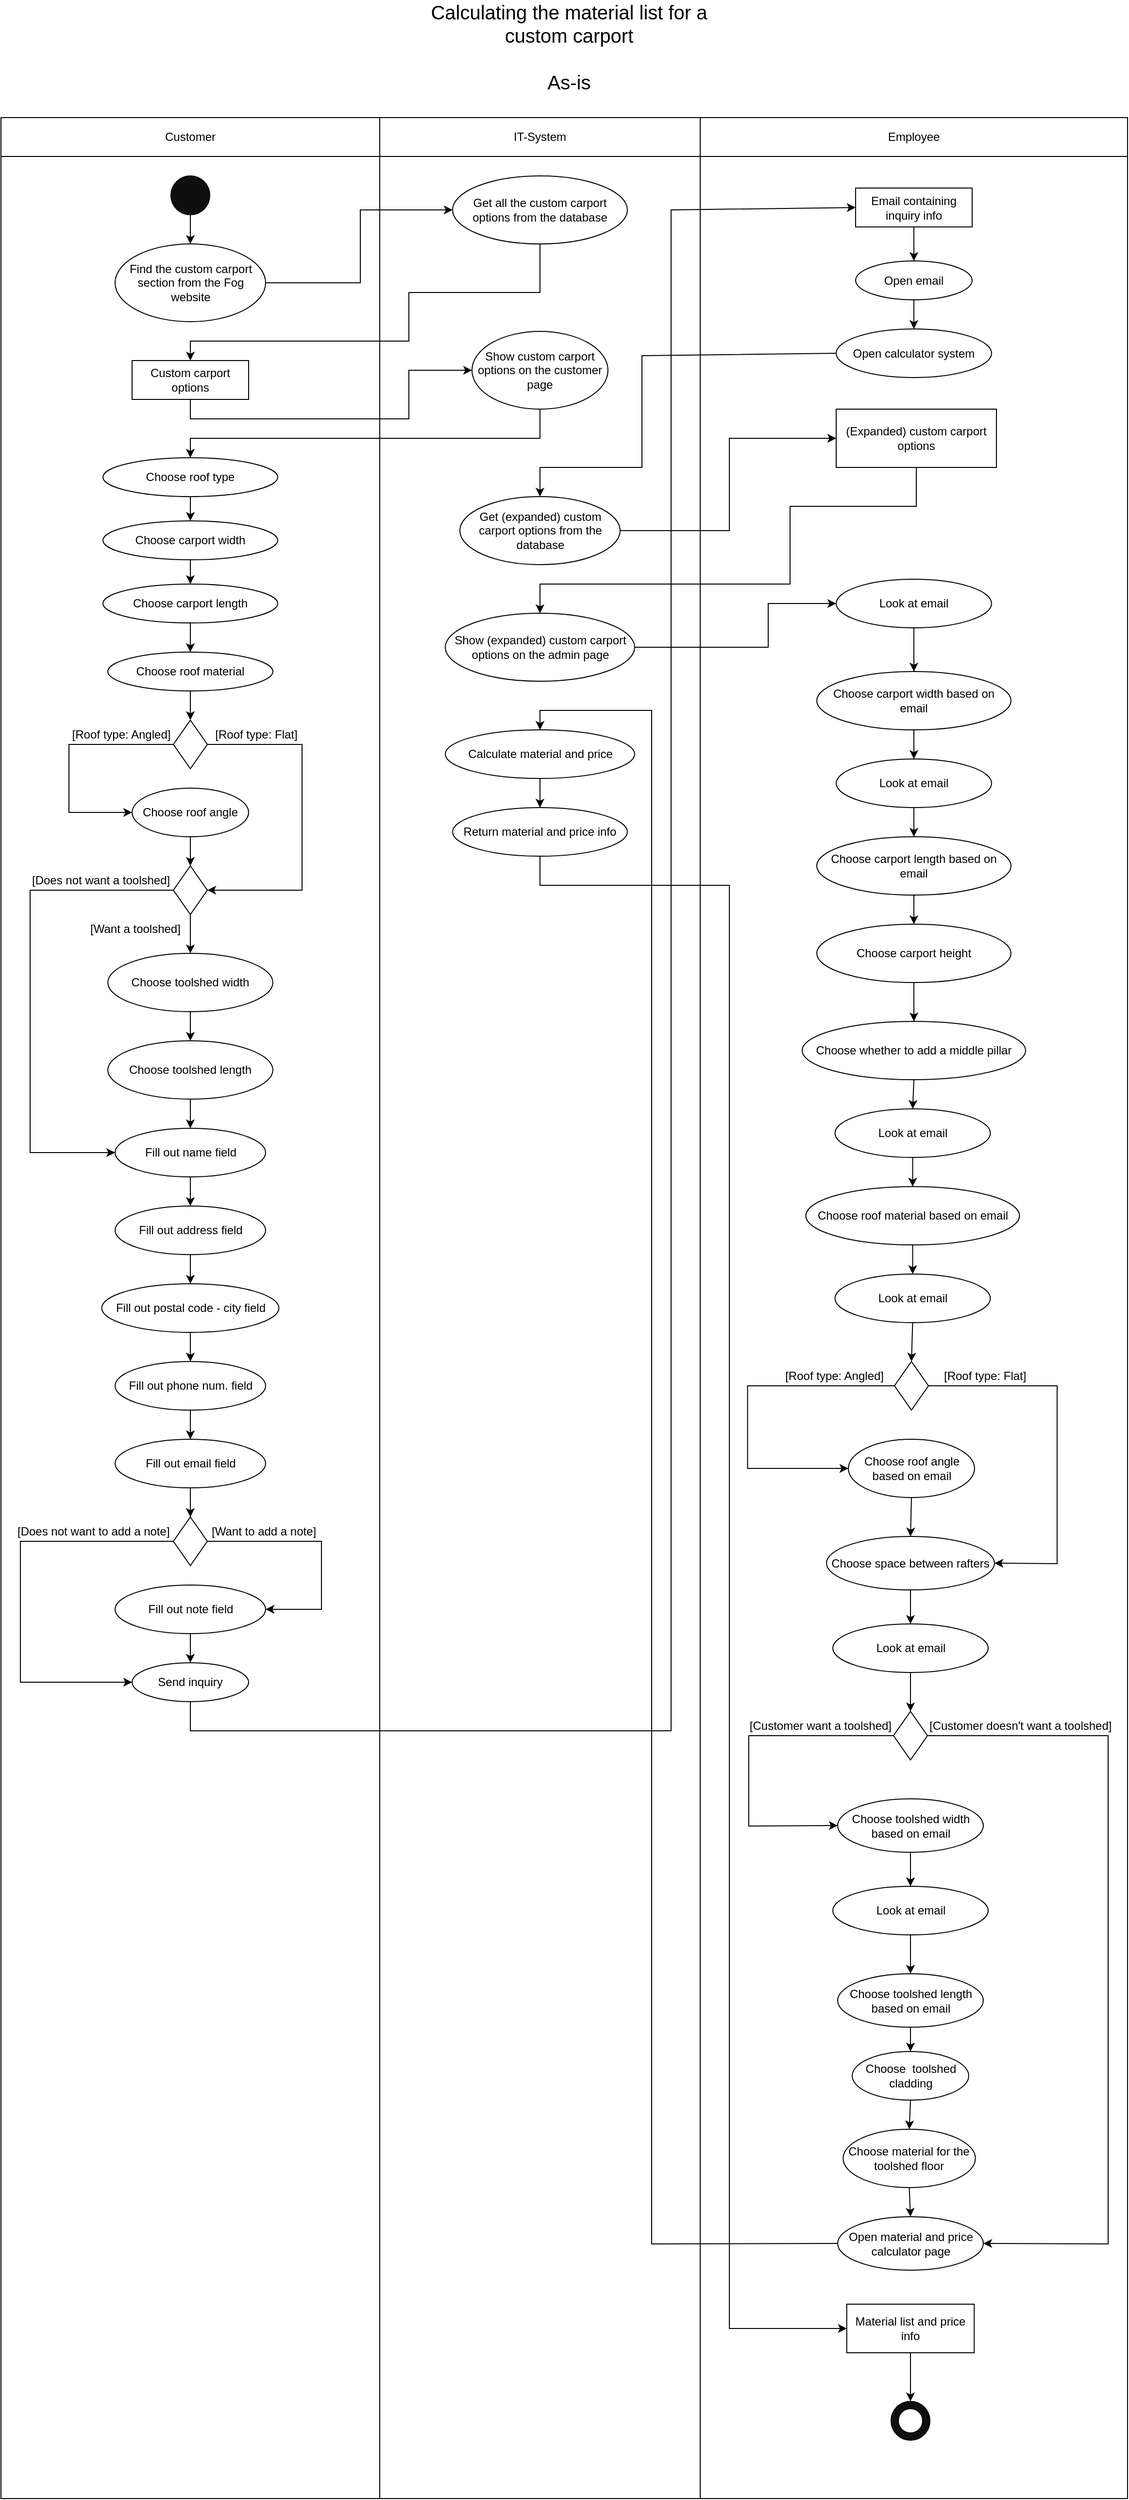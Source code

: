 <mxfile version="16.0.3" type="device"><diagram id="prtHgNgQTEPvFCAcTncT" name="Page-1"><mxGraphModel dx="2211" dy="1888" grid="1" gridSize="10" guides="1" tooltips="1" connect="1" arrows="1" fold="1" page="1" pageScale="1" pageWidth="827" pageHeight="1169" math="0" shadow="0"><root><mxCell id="0"/><mxCell id="1" parent="0"/><mxCell id="VwiyK5n4nv8bdjlZxb5a-5" value="" style="rounded=0;whiteSpace=wrap;html=1;fillColor=none;movable=0;resizable=0;rotatable=0;deletable=0;editable=0;connectable=0;" vertex="1" parent="1"><mxGeometry x="-130" y="-440" width="390" height="2450" as="geometry"/></mxCell><mxCell id="VwiyK5n4nv8bdjlZxb5a-6" value="Customer" style="rounded=0;whiteSpace=wrap;html=1;fillColor=default;movable=0;resizable=0;rotatable=0;deletable=0;editable=0;connectable=0;" vertex="1" parent="1"><mxGeometry x="-130" y="-440" width="390" height="40" as="geometry"/></mxCell><mxCell id="VwiyK5n4nv8bdjlZxb5a-7" value="" style="rounded=0;whiteSpace=wrap;html=1;fillColor=none;movable=0;resizable=0;rotatable=0;deletable=0;editable=0;connectable=0;" vertex="1" parent="1"><mxGeometry x="260" y="-440" width="330" height="2450" as="geometry"/></mxCell><mxCell id="VwiyK5n4nv8bdjlZxb5a-8" value="IT-System" style="rounded=0;whiteSpace=wrap;html=1;fillColor=default;movable=0;resizable=0;rotatable=0;deletable=0;editable=0;connectable=0;" vertex="1" parent="1"><mxGeometry x="260" y="-440" width="330" height="40" as="geometry"/></mxCell><mxCell id="VwiyK5n4nv8bdjlZxb5a-9" value="" style="rounded=0;whiteSpace=wrap;html=1;fillColor=none;movable=0;resizable=0;rotatable=0;deletable=0;editable=0;connectable=0;" vertex="1" parent="1"><mxGeometry x="590" y="-440" width="440" height="2450" as="geometry"/></mxCell><mxCell id="VwiyK5n4nv8bdjlZxb5a-10" value="Employee" style="rounded=0;whiteSpace=wrap;html=1;fillColor=default;movable=0;resizable=0;rotatable=0;deletable=0;editable=0;connectable=0;" vertex="1" parent="1"><mxGeometry x="590" y="-440" width="440" height="40" as="geometry"/></mxCell><mxCell id="VwiyK5n4nv8bdjlZxb5a-11" value="&lt;font style=&quot;font-size: 20px&quot;&gt;Calculating the material list for a custom carport&lt;br&gt;&lt;br&gt;As-is&lt;/font&gt;" style="text;html=1;strokeColor=none;fillColor=none;align=center;verticalAlign=middle;whiteSpace=wrap;rounded=0;movable=1;resizable=1;rotatable=1;deletable=1;editable=1;connectable=1;" vertex="1" parent="1"><mxGeometry x="290" y="-540" width="330" height="54" as="geometry"/></mxCell><mxCell id="VwiyK5n4nv8bdjlZxb5a-15" value="" style="ellipse;whiteSpace=wrap;html=1;aspect=fixed;fontSize=20;fillColor=#0F0F0F;" vertex="1" parent="1"><mxGeometry x="45" y="-380" width="40" height="40" as="geometry"/></mxCell><mxCell id="VwiyK5n4nv8bdjlZxb5a-16" value="" style="ellipse;whiteSpace=wrap;html=1;aspect=fixed;fontSize=20;fillColor=#0F0F0F;" vertex="1" parent="1"><mxGeometry x="786.5" y="1910" width="40" height="40" as="geometry"/></mxCell><mxCell id="VwiyK5n4nv8bdjlZxb5a-17" value="" style="ellipse;whiteSpace=wrap;html=1;aspect=fixed;fontSize=20;fillColor=#FFFFFF;" vertex="1" parent="1"><mxGeometry x="794" y="1917.5" width="25" height="25" as="geometry"/></mxCell><mxCell id="VwiyK5n4nv8bdjlZxb5a-18" value="" style="endArrow=classic;html=1;rounded=0;fontSize=20;exitX=0.5;exitY=1;exitDx=0;exitDy=0;entryX=0.5;entryY=0;entryDx=0;entryDy=0;" edge="1" parent="1" source="VwiyK5n4nv8bdjlZxb5a-15" target="VwiyK5n4nv8bdjlZxb5a-25"><mxGeometry width="50" height="50" relative="1" as="geometry"><mxPoint x="380" y="-350" as="sourcePoint"/><mxPoint x="135" y="-320" as="targetPoint"/></mxGeometry></mxCell><mxCell id="VwiyK5n4nv8bdjlZxb5a-22" value="Choose roof type" style="ellipse;whiteSpace=wrap;html=1;fontSize=12;fillColor=#FFFFFF;" vertex="1" parent="1"><mxGeometry x="-25" y="-90" width="180" height="40" as="geometry"/></mxCell><mxCell id="VwiyK5n4nv8bdjlZxb5a-26" value="" style="edgeStyle=orthogonalEdgeStyle;rounded=0;orthogonalLoop=1;jettySize=auto;html=1;fontSize=12;entryX=0;entryY=0.5;entryDx=0;entryDy=0;exitX=1;exitY=0.5;exitDx=0;exitDy=0;" edge="1" parent="1" source="VwiyK5n4nv8bdjlZxb5a-25" target="VwiyK5n4nv8bdjlZxb5a-29"><mxGeometry relative="1" as="geometry"><Array as="points"><mxPoint x="240" y="-270"/><mxPoint x="240" y="-345"/></Array></mxGeometry></mxCell><mxCell id="VwiyK5n4nv8bdjlZxb5a-25" value="Find the custom carport section from the Fog website" style="ellipse;whiteSpace=wrap;html=1;fontSize=12;fillColor=#FFFFFF;" vertex="1" parent="1"><mxGeometry x="-12.5" y="-310" width="155" height="80" as="geometry"/></mxCell><mxCell id="VwiyK5n4nv8bdjlZxb5a-27" value="Choose carport width" style="ellipse;whiteSpace=wrap;html=1;fontSize=12;fillColor=#FFFFFF;" vertex="1" parent="1"><mxGeometry x="-25" y="-25" width="180" height="40" as="geometry"/></mxCell><mxCell id="VwiyK5n4nv8bdjlZxb5a-28" value="Choose carport length" style="ellipse;whiteSpace=wrap;html=1;fontSize=12;fillColor=#FFFFFF;" vertex="1" parent="1"><mxGeometry x="-25" y="40" width="180" height="40" as="geometry"/></mxCell><mxCell id="VwiyK5n4nv8bdjlZxb5a-29" value="Get all the custom carport options from the database" style="ellipse;whiteSpace=wrap;html=1;fontSize=12;fillColor=#FFFFFF;" vertex="1" parent="1"><mxGeometry x="335" y="-380" width="180" height="70" as="geometry"/></mxCell><mxCell id="VwiyK5n4nv8bdjlZxb5a-31" value="Custom carport options" style="rounded=0;whiteSpace=wrap;html=1;fontSize=12;fillColor=#FFFFFF;" vertex="1" parent="1"><mxGeometry x="5" y="-190" width="120" height="40" as="geometry"/></mxCell><mxCell id="VwiyK5n4nv8bdjlZxb5a-32" value="" style="endArrow=classic;html=1;rounded=0;fontSize=12;exitX=0.5;exitY=1;exitDx=0;exitDy=0;entryX=0.5;entryY=0;entryDx=0;entryDy=0;" edge="1" parent="1" source="VwiyK5n4nv8bdjlZxb5a-29" target="VwiyK5n4nv8bdjlZxb5a-31"><mxGeometry width="50" height="50" relative="1" as="geometry"><mxPoint x="370" y="-260" as="sourcePoint"/><mxPoint x="420" y="-310" as="targetPoint"/><Array as="points"><mxPoint x="425" y="-260"/><mxPoint x="290" y="-260"/><mxPoint x="290" y="-210"/><mxPoint x="65" y="-210"/></Array></mxGeometry></mxCell><mxCell id="VwiyK5n4nv8bdjlZxb5a-33" value="Show custom carport options on the customer page" style="ellipse;whiteSpace=wrap;html=1;fontSize=12;fillColor=#FFFFFF;" vertex="1" parent="1"><mxGeometry x="355" y="-220" width="140" height="80" as="geometry"/></mxCell><mxCell id="VwiyK5n4nv8bdjlZxb5a-34" value="" style="endArrow=classic;html=1;rounded=0;fontSize=12;exitX=0.5;exitY=1;exitDx=0;exitDy=0;entryX=0;entryY=0.5;entryDx=0;entryDy=0;" edge="1" parent="1" source="VwiyK5n4nv8bdjlZxb5a-31" target="VwiyK5n4nv8bdjlZxb5a-33"><mxGeometry width="50" height="50" relative="1" as="geometry"><mxPoint x="380" y="-90" as="sourcePoint"/><mxPoint x="430" y="-140" as="targetPoint"/><Array as="points"><mxPoint x="65" y="-130"/><mxPoint x="290" y="-130"/><mxPoint x="290" y="-180"/></Array></mxGeometry></mxCell><mxCell id="VwiyK5n4nv8bdjlZxb5a-35" value="" style="endArrow=classic;html=1;rounded=0;fontSize=12;exitX=0.5;exitY=1;exitDx=0;exitDy=0;entryX=0.5;entryY=0;entryDx=0;entryDy=0;" edge="1" parent="1" source="VwiyK5n4nv8bdjlZxb5a-33" target="VwiyK5n4nv8bdjlZxb5a-22"><mxGeometry width="50" height="50" relative="1" as="geometry"><mxPoint x="380" y="-90" as="sourcePoint"/><mxPoint x="430" y="-140" as="targetPoint"/><Array as="points"><mxPoint x="425" y="-110"/><mxPoint x="65" y="-110"/></Array></mxGeometry></mxCell><mxCell id="VwiyK5n4nv8bdjlZxb5a-36" value="" style="endArrow=classic;html=1;rounded=0;fontSize=12;exitX=0.5;exitY=1;exitDx=0;exitDy=0;entryX=0.5;entryY=0;entryDx=0;entryDy=0;" edge="1" parent="1" source="VwiyK5n4nv8bdjlZxb5a-22" target="VwiyK5n4nv8bdjlZxb5a-27"><mxGeometry width="50" height="50" relative="1" as="geometry"><mxPoint x="380" y="-90" as="sourcePoint"/><mxPoint x="430" y="-140" as="targetPoint"/></mxGeometry></mxCell><mxCell id="VwiyK5n4nv8bdjlZxb5a-37" value="" style="endArrow=classic;html=1;rounded=0;fontSize=12;exitX=0.5;exitY=1;exitDx=0;exitDy=0;entryX=0.5;entryY=0;entryDx=0;entryDy=0;" edge="1" parent="1" source="VwiyK5n4nv8bdjlZxb5a-27" target="VwiyK5n4nv8bdjlZxb5a-28"><mxGeometry width="50" height="50" relative="1" as="geometry"><mxPoint x="380" y="-90" as="sourcePoint"/><mxPoint x="430" y="-140" as="targetPoint"/></mxGeometry></mxCell><mxCell id="VwiyK5n4nv8bdjlZxb5a-38" value="Choose roof material" style="ellipse;whiteSpace=wrap;html=1;fontSize=12;fillColor=#FFFFFF;" vertex="1" parent="1"><mxGeometry x="-20" y="110" width="170" height="40" as="geometry"/></mxCell><mxCell id="VwiyK5n4nv8bdjlZxb5a-39" value="" style="endArrow=classic;html=1;rounded=0;fontSize=12;exitX=0.5;exitY=1;exitDx=0;exitDy=0;entryX=0.5;entryY=0;entryDx=0;entryDy=0;" edge="1" parent="1" source="VwiyK5n4nv8bdjlZxb5a-28" target="VwiyK5n4nv8bdjlZxb5a-38"><mxGeometry width="50" height="50" relative="1" as="geometry"><mxPoint x="380" y="-90" as="sourcePoint"/><mxPoint x="430" y="-140" as="targetPoint"/></mxGeometry></mxCell><mxCell id="VwiyK5n4nv8bdjlZxb5a-40" value="" style="rhombus;whiteSpace=wrap;html=1;fontSize=12;fillColor=#FFFFFF;" vertex="1" parent="1"><mxGeometry x="47.5" y="180" width="35" height="50" as="geometry"/></mxCell><mxCell id="VwiyK5n4nv8bdjlZxb5a-42" value="" style="endArrow=classic;html=1;rounded=0;fontSize=12;exitX=0.5;exitY=1;exitDx=0;exitDy=0;entryX=0.5;entryY=0;entryDx=0;entryDy=0;" edge="1" parent="1" source="VwiyK5n4nv8bdjlZxb5a-38" target="VwiyK5n4nv8bdjlZxb5a-40"><mxGeometry width="50" height="50" relative="1" as="geometry"><mxPoint x="320" y="190" as="sourcePoint"/><mxPoint x="370" y="140" as="targetPoint"/></mxGeometry></mxCell><mxCell id="VwiyK5n4nv8bdjlZxb5a-47" value="Choose roof angle" style="ellipse;whiteSpace=wrap;html=1;fontSize=12;fillColor=#FFFFFF;" vertex="1" parent="1"><mxGeometry x="5" y="250" width="120" height="50" as="geometry"/></mxCell><mxCell id="VwiyK5n4nv8bdjlZxb5a-48" value="" style="endArrow=classic;html=1;rounded=0;fontSize=12;exitX=0;exitY=0.5;exitDx=0;exitDy=0;entryX=0;entryY=0.5;entryDx=0;entryDy=0;" edge="1" parent="1" source="VwiyK5n4nv8bdjlZxb5a-40" target="VwiyK5n4nv8bdjlZxb5a-47"><mxGeometry width="50" height="50" relative="1" as="geometry"><mxPoint x="210" y="190" as="sourcePoint"/><mxPoint x="260" y="140" as="targetPoint"/><Array as="points"><mxPoint x="-60" y="205"/><mxPoint x="-60" y="275"/></Array></mxGeometry></mxCell><mxCell id="VwiyK5n4nv8bdjlZxb5a-49" value="[Roof type: Angled]" style="text;html=1;strokeColor=none;fillColor=none;align=center;verticalAlign=middle;whiteSpace=wrap;rounded=0;fontSize=12;" vertex="1" parent="1"><mxGeometry x="-60" y="180" width="107.5" height="30" as="geometry"/></mxCell><mxCell id="VwiyK5n4nv8bdjlZxb5a-50" value="Choose toolshed width" style="ellipse;whiteSpace=wrap;html=1;fontSize=12;fillColor=#FFFFFF;" vertex="1" parent="1"><mxGeometry x="-20" y="420" width="170" height="60" as="geometry"/></mxCell><mxCell id="VwiyK5n4nv8bdjlZxb5a-52" value="" style="rhombus;whiteSpace=wrap;html=1;fontSize=12;fillColor=#FFFFFF;" vertex="1" parent="1"><mxGeometry x="47.5" y="330" width="35" height="50" as="geometry"/></mxCell><mxCell id="VwiyK5n4nv8bdjlZxb5a-53" value="" style="endArrow=classic;html=1;rounded=0;fontSize=12;exitX=1;exitY=0.5;exitDx=0;exitDy=0;entryX=1;entryY=0.5;entryDx=0;entryDy=0;" edge="1" parent="1" source="VwiyK5n4nv8bdjlZxb5a-40" target="VwiyK5n4nv8bdjlZxb5a-52"><mxGeometry width="50" height="50" relative="1" as="geometry"><mxPoint x="140" y="240" as="sourcePoint"/><mxPoint x="190" y="190" as="targetPoint"/><Array as="points"><mxPoint x="180" y="205"/><mxPoint x="180" y="355"/></Array></mxGeometry></mxCell><mxCell id="VwiyK5n4nv8bdjlZxb5a-54" value="[Roof type: Flat]" style="text;html=1;strokeColor=none;fillColor=none;align=center;verticalAlign=middle;whiteSpace=wrap;rounded=0;fontSize=12;" vertex="1" parent="1"><mxGeometry x="82.5" y="180" width="100" height="30" as="geometry"/></mxCell><mxCell id="VwiyK5n4nv8bdjlZxb5a-57" value="" style="endArrow=classic;html=1;rounded=0;fontSize=12;exitX=0.5;exitY=1;exitDx=0;exitDy=0;entryX=0.5;entryY=0;entryDx=0;entryDy=0;" edge="1" parent="1" source="VwiyK5n4nv8bdjlZxb5a-47" target="VwiyK5n4nv8bdjlZxb5a-52"><mxGeometry width="50" height="50" relative="1" as="geometry"><mxPoint x="50" y="330" as="sourcePoint"/><mxPoint x="100" y="280" as="targetPoint"/></mxGeometry></mxCell><mxCell id="VwiyK5n4nv8bdjlZxb5a-58" value="" style="endArrow=classic;html=1;rounded=0;fontSize=12;exitX=0.5;exitY=1;exitDx=0;exitDy=0;entryX=0.5;entryY=0;entryDx=0;entryDy=0;" edge="1" parent="1" source="VwiyK5n4nv8bdjlZxb5a-52" target="VwiyK5n4nv8bdjlZxb5a-50"><mxGeometry width="50" height="50" relative="1" as="geometry"><mxPoint x="210" y="340" as="sourcePoint"/><mxPoint x="260" y="290" as="targetPoint"/></mxGeometry></mxCell><mxCell id="VwiyK5n4nv8bdjlZxb5a-59" value="[Want a toolshed]" style="text;html=1;strokeColor=none;fillColor=none;align=left;verticalAlign=middle;whiteSpace=wrap;rounded=0;fontSize=12;" vertex="1" parent="1"><mxGeometry x="-40" y="380" width="100" height="30" as="geometry"/></mxCell><mxCell id="VwiyK5n4nv8bdjlZxb5a-61" value="Choose toolshed length" style="ellipse;whiteSpace=wrap;html=1;fontSize=12;fillColor=#FFFFFF;" vertex="1" parent="1"><mxGeometry x="-20" y="510" width="170" height="60" as="geometry"/></mxCell><mxCell id="VwiyK5n4nv8bdjlZxb5a-62" value="" style="endArrow=classic;html=1;rounded=0;fontSize=12;exitX=0.5;exitY=1;exitDx=0;exitDy=0;entryX=0.5;entryY=0;entryDx=0;entryDy=0;" edge="1" parent="1" source="VwiyK5n4nv8bdjlZxb5a-50" target="VwiyK5n4nv8bdjlZxb5a-61"><mxGeometry width="50" height="50" relative="1" as="geometry"><mxPoint x="210" y="570" as="sourcePoint"/><mxPoint x="260" y="520" as="targetPoint"/></mxGeometry></mxCell><mxCell id="VwiyK5n4nv8bdjlZxb5a-63" value="Fill out name field" style="ellipse;whiteSpace=wrap;html=1;fontSize=12;fillColor=#FFFFFF;" vertex="1" parent="1"><mxGeometry x="-12.5" y="600" width="155" height="50" as="geometry"/></mxCell><mxCell id="VwiyK5n4nv8bdjlZxb5a-64" value="" style="endArrow=classic;html=1;rounded=0;fontSize=12;exitX=0.5;exitY=1;exitDx=0;exitDy=0;entryX=0.5;entryY=0;entryDx=0;entryDy=0;" edge="1" parent="1" source="VwiyK5n4nv8bdjlZxb5a-61" target="VwiyK5n4nv8bdjlZxb5a-63"><mxGeometry width="50" height="50" relative="1" as="geometry"><mxPoint x="210" y="570" as="sourcePoint"/><mxPoint x="260" y="520" as="targetPoint"/></mxGeometry></mxCell><mxCell id="VwiyK5n4nv8bdjlZxb5a-65" value="" style="endArrow=classic;html=1;rounded=0;fontSize=12;exitX=0;exitY=0.5;exitDx=0;exitDy=0;entryX=0;entryY=0.5;entryDx=0;entryDy=0;" edge="1" parent="1" source="VwiyK5n4nv8bdjlZxb5a-52" target="VwiyK5n4nv8bdjlZxb5a-63"><mxGeometry width="50" height="50" relative="1" as="geometry"><mxPoint x="210" y="570" as="sourcePoint"/><mxPoint x="260" y="520" as="targetPoint"/><Array as="points"><mxPoint x="-100" y="355"/><mxPoint x="-100" y="625"/></Array></mxGeometry></mxCell><mxCell id="VwiyK5n4nv8bdjlZxb5a-66" value="[Does not want a toolshed]" style="text;html=1;strokeColor=none;fillColor=none;align=left;verticalAlign=middle;whiteSpace=wrap;rounded=0;fontSize=12;" vertex="1" parent="1"><mxGeometry x="-100" y="330" width="145" height="30" as="geometry"/></mxCell><mxCell id="VwiyK5n4nv8bdjlZxb5a-67" value="Fill out address field" style="ellipse;whiteSpace=wrap;html=1;fontSize=12;fillColor=#FFFFFF;" vertex="1" parent="1"><mxGeometry x="-12.5" y="680" width="155" height="50" as="geometry"/></mxCell><mxCell id="VwiyK5n4nv8bdjlZxb5a-68" value="Fill out postal code - city field" style="ellipse;whiteSpace=wrap;html=1;fontSize=12;fillColor=#FFFFFF;" vertex="1" parent="1"><mxGeometry x="-26.25" y="760" width="182.5" height="50" as="geometry"/></mxCell><mxCell id="VwiyK5n4nv8bdjlZxb5a-69" value="" style="endArrow=classic;html=1;rounded=0;fontSize=12;exitX=0.5;exitY=1;exitDx=0;exitDy=0;entryX=0.5;entryY=0;entryDx=0;entryDy=0;" edge="1" parent="1" source="VwiyK5n4nv8bdjlZxb5a-63" target="VwiyK5n4nv8bdjlZxb5a-67"><mxGeometry width="50" height="50" relative="1" as="geometry"><mxPoint x="210" y="750" as="sourcePoint"/><mxPoint x="260" y="700" as="targetPoint"/></mxGeometry></mxCell><mxCell id="VwiyK5n4nv8bdjlZxb5a-70" value="" style="endArrow=classic;html=1;rounded=0;fontSize=12;exitX=0.5;exitY=1;exitDx=0;exitDy=0;entryX=0.5;entryY=0;entryDx=0;entryDy=0;" edge="1" parent="1" source="VwiyK5n4nv8bdjlZxb5a-67" target="VwiyK5n4nv8bdjlZxb5a-68"><mxGeometry width="50" height="50" relative="1" as="geometry"><mxPoint x="210" y="750" as="sourcePoint"/><mxPoint x="260" y="700" as="targetPoint"/></mxGeometry></mxCell><mxCell id="VwiyK5n4nv8bdjlZxb5a-71" value="Fill out phone num. field" style="ellipse;whiteSpace=wrap;html=1;fontSize=12;fillColor=#FFFFFF;" vertex="1" parent="1"><mxGeometry x="-12.5" y="840" width="155" height="50" as="geometry"/></mxCell><mxCell id="VwiyK5n4nv8bdjlZxb5a-72" value="" style="endArrow=classic;html=1;rounded=0;fontSize=12;exitX=0.5;exitY=1;exitDx=0;exitDy=0;entryX=0.5;entryY=0;entryDx=0;entryDy=0;" edge="1" parent="1" source="VwiyK5n4nv8bdjlZxb5a-68" target="VwiyK5n4nv8bdjlZxb5a-71"><mxGeometry width="50" height="50" relative="1" as="geometry"><mxPoint x="170" y="860" as="sourcePoint"/><mxPoint x="220" y="810" as="targetPoint"/></mxGeometry></mxCell><mxCell id="VwiyK5n4nv8bdjlZxb5a-73" value="Fill out email field" style="ellipse;whiteSpace=wrap;html=1;fontSize=12;fillColor=#FFFFFF;" vertex="1" parent="1"><mxGeometry x="-12.5" y="920" width="155" height="50" as="geometry"/></mxCell><mxCell id="VwiyK5n4nv8bdjlZxb5a-74" value="" style="endArrow=classic;html=1;rounded=0;fontSize=12;exitX=0.5;exitY=1;exitDx=0;exitDy=0;entryX=0.5;entryY=0;entryDx=0;entryDy=0;" edge="1" parent="1" source="VwiyK5n4nv8bdjlZxb5a-71" target="VwiyK5n4nv8bdjlZxb5a-73"><mxGeometry width="50" height="50" relative="1" as="geometry"><mxPoint x="210" y="1000" as="sourcePoint"/><mxPoint x="260" y="950" as="targetPoint"/></mxGeometry></mxCell><mxCell id="VwiyK5n4nv8bdjlZxb5a-75" value="Fill out note field" style="ellipse;whiteSpace=wrap;html=1;fontSize=12;fillColor=#FFFFFF;" vertex="1" parent="1"><mxGeometry x="-12.5" y="1070" width="155" height="50" as="geometry"/></mxCell><mxCell id="VwiyK5n4nv8bdjlZxb5a-76" value="" style="rhombus;whiteSpace=wrap;html=1;fontSize=12;fillColor=#FFFFFF;" vertex="1" parent="1"><mxGeometry x="47.5" y="1000" width="35" height="50" as="geometry"/></mxCell><mxCell id="VwiyK5n4nv8bdjlZxb5a-77" value="" style="endArrow=classic;html=1;rounded=0;fontSize=12;exitX=0.5;exitY=1;exitDx=0;exitDy=0;entryX=0.5;entryY=0;entryDx=0;entryDy=0;" edge="1" parent="1" source="VwiyK5n4nv8bdjlZxb5a-73" target="VwiyK5n4nv8bdjlZxb5a-76"><mxGeometry width="50" height="50" relative="1" as="geometry"><mxPoint x="210" y="1040" as="sourcePoint"/><mxPoint x="260" y="990" as="targetPoint"/></mxGeometry></mxCell><mxCell id="VwiyK5n4nv8bdjlZxb5a-78" value="" style="endArrow=classic;html=1;rounded=0;fontSize=12;exitX=1;exitY=0.5;exitDx=0;exitDy=0;entryX=1;entryY=0.5;entryDx=0;entryDy=0;" edge="1" parent="1" source="VwiyK5n4nv8bdjlZxb5a-76" target="VwiyK5n4nv8bdjlZxb5a-75"><mxGeometry width="50" height="50" relative="1" as="geometry"><mxPoint x="210" y="1190" as="sourcePoint"/><mxPoint x="260" y="1140" as="targetPoint"/><Array as="points"><mxPoint x="200" y="1025"/><mxPoint x="200" y="1095"/></Array></mxGeometry></mxCell><mxCell id="VwiyK5n4nv8bdjlZxb5a-79" value="[Want to add a note]" style="text;html=1;strokeColor=none;fillColor=none;align=left;verticalAlign=middle;whiteSpace=wrap;rounded=0;fontSize=12;" vertex="1" parent="1"><mxGeometry x="85" y="1000" width="125" height="30" as="geometry"/></mxCell><mxCell id="VwiyK5n4nv8bdjlZxb5a-80" value="Send inquiry" style="ellipse;whiteSpace=wrap;html=1;fontSize=12;fillColor=#FFFFFF;" vertex="1" parent="1"><mxGeometry x="5" y="1150" width="120" height="40" as="geometry"/></mxCell><mxCell id="VwiyK5n4nv8bdjlZxb5a-81" value="" style="endArrow=classic;html=1;rounded=0;fontSize=12;exitX=0.5;exitY=1;exitDx=0;exitDy=0;entryX=0.5;entryY=0;entryDx=0;entryDy=0;" edge="1" parent="1" source="VwiyK5n4nv8bdjlZxb5a-75" target="VwiyK5n4nv8bdjlZxb5a-80"><mxGeometry width="50" height="50" relative="1" as="geometry"><mxPoint x="210" y="1060" as="sourcePoint"/><mxPoint x="260" y="1010" as="targetPoint"/></mxGeometry></mxCell><mxCell id="VwiyK5n4nv8bdjlZxb5a-82" value="" style="endArrow=classic;html=1;rounded=0;fontSize=12;exitX=0;exitY=0.5;exitDx=0;exitDy=0;entryX=0;entryY=0.5;entryDx=0;entryDy=0;" edge="1" parent="1" source="VwiyK5n4nv8bdjlZxb5a-76" target="VwiyK5n4nv8bdjlZxb5a-80"><mxGeometry width="50" height="50" relative="1" as="geometry"><mxPoint x="210" y="1060" as="sourcePoint"/><mxPoint x="260" y="1010" as="targetPoint"/><Array as="points"><mxPoint x="-110" y="1025"/><mxPoint x="-110" y="1170"/></Array></mxGeometry></mxCell><mxCell id="VwiyK5n4nv8bdjlZxb5a-83" value="[Does not want to add a note]" style="text;html=1;strokeColor=none;fillColor=none;align=left;verticalAlign=middle;whiteSpace=wrap;rounded=0;fontSize=12;" vertex="1" parent="1"><mxGeometry x="-115" y="1000" width="160" height="30" as="geometry"/></mxCell><mxCell id="VwiyK5n4nv8bdjlZxb5a-84" value="Email containing inquiry info" style="rounded=0;whiteSpace=wrap;html=1;fontSize=12;fillColor=#FFFFFF;" vertex="1" parent="1"><mxGeometry x="750" y="-367.5" width="120" height="40" as="geometry"/></mxCell><mxCell id="VwiyK5n4nv8bdjlZxb5a-85" value="" style="endArrow=classic;html=1;rounded=0;fontSize=12;exitX=0.5;exitY=1;exitDx=0;exitDy=0;entryX=0;entryY=0.5;entryDx=0;entryDy=0;" edge="1" parent="1" source="VwiyK5n4nv8bdjlZxb5a-80" target="VwiyK5n4nv8bdjlZxb5a-84"><mxGeometry width="50" height="50" relative="1" as="geometry"><mxPoint x="340" y="1200" as="sourcePoint"/><mxPoint x="390" y="1150" as="targetPoint"/><Array as="points"><mxPoint x="65" y="1220"/><mxPoint x="560" y="1220"/><mxPoint x="560" y="-345"/></Array></mxGeometry></mxCell><mxCell id="VwiyK5n4nv8bdjlZxb5a-86" value="Open email" style="ellipse;whiteSpace=wrap;html=1;fontSize=12;fillColor=#FFFFFF;" vertex="1" parent="1"><mxGeometry x="750" y="-292.5" width="120" height="40" as="geometry"/></mxCell><mxCell id="VwiyK5n4nv8bdjlZxb5a-87" value="" style="endArrow=classic;html=1;rounded=0;fontSize=12;exitX=0.5;exitY=1;exitDx=0;exitDy=0;entryX=0.5;entryY=0;entryDx=0;entryDy=0;" edge="1" parent="1" source="VwiyK5n4nv8bdjlZxb5a-84" target="VwiyK5n4nv8bdjlZxb5a-86"><mxGeometry width="50" height="50" relative="1" as="geometry"><mxPoint x="810" y="-152.5" as="sourcePoint"/><mxPoint x="860" y="-202.5" as="targetPoint"/></mxGeometry></mxCell><mxCell id="VwiyK5n4nv8bdjlZxb5a-88" value="Open calculator system" style="ellipse;whiteSpace=wrap;html=1;fontSize=12;fillColor=#FFFFFF;" vertex="1" parent="1"><mxGeometry x="730" y="-222.5" width="160" height="50" as="geometry"/></mxCell><mxCell id="VwiyK5n4nv8bdjlZxb5a-89" value="" style="endArrow=classic;html=1;rounded=0;fontSize=12;exitX=0.5;exitY=1;exitDx=0;exitDy=0;entryX=0.5;entryY=0;entryDx=0;entryDy=0;" edge="1" parent="1" source="VwiyK5n4nv8bdjlZxb5a-86" target="VwiyK5n4nv8bdjlZxb5a-88"><mxGeometry width="50" height="50" relative="1" as="geometry"><mxPoint x="650" y="-30" as="sourcePoint"/><mxPoint x="700" y="-80" as="targetPoint"/></mxGeometry></mxCell><mxCell id="VwiyK5n4nv8bdjlZxb5a-90" value="Look at email" style="ellipse;whiteSpace=wrap;html=1;fontSize=12;fillColor=#FFFFFF;" vertex="1" parent="1"><mxGeometry x="730" y="35" width="160" height="50" as="geometry"/></mxCell><mxCell id="VwiyK5n4nv8bdjlZxb5a-92" value="Choose carport width based on email" style="ellipse;whiteSpace=wrap;html=1;fontSize=12;fillColor=#FFFFFF;" vertex="1" parent="1"><mxGeometry x="710" y="130" width="200" height="60" as="geometry"/></mxCell><mxCell id="VwiyK5n4nv8bdjlZxb5a-93" value="" style="endArrow=classic;html=1;rounded=0;fontSize=12;exitX=0.5;exitY=1;exitDx=0;exitDy=0;entryX=0.5;entryY=0;entryDx=0;entryDy=0;" edge="1" parent="1" source="VwiyK5n4nv8bdjlZxb5a-90" target="VwiyK5n4nv8bdjlZxb5a-92"><mxGeometry width="50" height="50" relative="1" as="geometry"><mxPoint x="660" y="-80" as="sourcePoint"/><mxPoint x="710" y="-130" as="targetPoint"/></mxGeometry></mxCell><mxCell id="VwiyK5n4nv8bdjlZxb5a-94" value="Look at email" style="ellipse;whiteSpace=wrap;html=1;fontSize=12;fillColor=#FFFFFF;" vertex="1" parent="1"><mxGeometry x="730" y="220" width="160" height="50" as="geometry"/></mxCell><mxCell id="VwiyK5n4nv8bdjlZxb5a-95" value="" style="endArrow=classic;html=1;rounded=0;fontSize=12;exitX=0.5;exitY=1;exitDx=0;exitDy=0;entryX=0.5;entryY=0;entryDx=0;entryDy=0;" edge="1" parent="1" source="VwiyK5n4nv8bdjlZxb5a-92" target="VwiyK5n4nv8bdjlZxb5a-94"><mxGeometry width="50" height="50" relative="1" as="geometry"><mxPoint x="630" y="100" as="sourcePoint"/><mxPoint x="680" y="50" as="targetPoint"/></mxGeometry></mxCell><mxCell id="VwiyK5n4nv8bdjlZxb5a-96" value="Choose carport length based on email" style="ellipse;whiteSpace=wrap;html=1;fontSize=12;fillColor=#FFFFFF;" vertex="1" parent="1"><mxGeometry x="710" y="300" width="200" height="60" as="geometry"/></mxCell><mxCell id="VwiyK5n4nv8bdjlZxb5a-97" value="" style="endArrow=classic;html=1;rounded=0;fontSize=12;exitX=0.5;exitY=1;exitDx=0;exitDy=0;entryX=0.5;entryY=0;entryDx=0;entryDy=0;" edge="1" parent="1" source="VwiyK5n4nv8bdjlZxb5a-94" target="VwiyK5n4nv8bdjlZxb5a-96"><mxGeometry width="50" height="50" relative="1" as="geometry"><mxPoint x="660" y="100" as="sourcePoint"/><mxPoint x="710" y="50" as="targetPoint"/></mxGeometry></mxCell><mxCell id="VwiyK5n4nv8bdjlZxb5a-98" value="Look at email" style="ellipse;whiteSpace=wrap;html=1;fontSize=12;fillColor=#FFFFFF;" vertex="1" parent="1"><mxGeometry x="728.75" y="580" width="160" height="50" as="geometry"/></mxCell><mxCell id="VwiyK5n4nv8bdjlZxb5a-100" value="Choose carport height" style="ellipse;whiteSpace=wrap;html=1;fontSize=12;fillColor=#FFFFFF;" vertex="1" parent="1"><mxGeometry x="710" y="390" width="200" height="60" as="geometry"/></mxCell><mxCell id="VwiyK5n4nv8bdjlZxb5a-101" value="" style="endArrow=classic;html=1;rounded=0;fontSize=12;exitX=0.5;exitY=1;exitDx=0;exitDy=0;entryX=0.5;entryY=0;entryDx=0;entryDy=0;" edge="1" parent="1" source="VwiyK5n4nv8bdjlZxb5a-96" target="VwiyK5n4nv8bdjlZxb5a-100"><mxGeometry width="50" height="50" relative="1" as="geometry"><mxPoint x="620" y="200" as="sourcePoint"/><mxPoint x="670" y="150" as="targetPoint"/></mxGeometry></mxCell><mxCell id="VwiyK5n4nv8bdjlZxb5a-103" value="Choose whether to add a middle pillar" style="ellipse;whiteSpace=wrap;html=1;fontSize=12;fillColor=#FFFFFF;" vertex="1" parent="1"><mxGeometry x="695" y="490" width="230" height="60" as="geometry"/></mxCell><mxCell id="VwiyK5n4nv8bdjlZxb5a-104" value="" style="endArrow=classic;html=1;rounded=0;fontSize=12;exitX=0.5;exitY=1;exitDx=0;exitDy=0;entryX=0.5;entryY=0;entryDx=0;entryDy=0;" edge="1" parent="1" source="VwiyK5n4nv8bdjlZxb5a-100" target="VwiyK5n4nv8bdjlZxb5a-103"><mxGeometry width="50" height="50" relative="1" as="geometry"><mxPoint x="620" y="260" as="sourcePoint"/><mxPoint x="670" y="210" as="targetPoint"/></mxGeometry></mxCell><mxCell id="VwiyK5n4nv8bdjlZxb5a-105" value="" style="endArrow=classic;html=1;rounded=0;fontSize=12;exitX=0.5;exitY=1;exitDx=0;exitDy=0;entryX=0.5;entryY=0;entryDx=0;entryDy=0;" edge="1" parent="1" source="VwiyK5n4nv8bdjlZxb5a-103" target="VwiyK5n4nv8bdjlZxb5a-98"><mxGeometry width="50" height="50" relative="1" as="geometry"><mxPoint x="620" y="300" as="sourcePoint"/><mxPoint x="670" y="250" as="targetPoint"/></mxGeometry></mxCell><mxCell id="VwiyK5n4nv8bdjlZxb5a-106" value="Choose roof material based on email" style="ellipse;whiteSpace=wrap;html=1;fontSize=12;fillColor=#FFFFFF;" vertex="1" parent="1"><mxGeometry x="698.75" y="660" width="220" height="60" as="geometry"/></mxCell><mxCell id="VwiyK5n4nv8bdjlZxb5a-107" value="" style="endArrow=classic;html=1;rounded=0;fontSize=12;exitX=0.5;exitY=1;exitDx=0;exitDy=0;" edge="1" parent="1" source="VwiyK5n4nv8bdjlZxb5a-98" target="VwiyK5n4nv8bdjlZxb5a-106"><mxGeometry width="50" height="50" relative="1" as="geometry"><mxPoint x="620" y="510" as="sourcePoint"/><mxPoint x="670" y="460" as="targetPoint"/></mxGeometry></mxCell><mxCell id="VwiyK5n4nv8bdjlZxb5a-108" value="Look at email" style="ellipse;whiteSpace=wrap;html=1;fontSize=12;fillColor=#FFFFFF;" vertex="1" parent="1"><mxGeometry x="728.75" y="750" width="160" height="50" as="geometry"/></mxCell><mxCell id="VwiyK5n4nv8bdjlZxb5a-109" value="" style="endArrow=classic;html=1;rounded=0;fontSize=12;exitX=0.5;exitY=1;exitDx=0;exitDy=0;entryX=0.5;entryY=0;entryDx=0;entryDy=0;" edge="1" parent="1" source="VwiyK5n4nv8bdjlZxb5a-106" target="VwiyK5n4nv8bdjlZxb5a-108"><mxGeometry width="50" height="50" relative="1" as="geometry"><mxPoint x="620" y="510" as="sourcePoint"/><mxPoint x="670" y="460" as="targetPoint"/></mxGeometry></mxCell><mxCell id="VwiyK5n4nv8bdjlZxb5a-110" value="Choose roof angle based on email" style="ellipse;whiteSpace=wrap;html=1;fontSize=12;fillColor=#FFFFFF;" vertex="1" parent="1"><mxGeometry x="742.5" y="920" width="130" height="60" as="geometry"/></mxCell><mxCell id="VwiyK5n4nv8bdjlZxb5a-111" value="" style="rhombus;whiteSpace=wrap;html=1;fontSize=12;fillColor=#FFFFFF;" vertex="1" parent="1"><mxGeometry x="790" y="840" width="35" height="50" as="geometry"/></mxCell><mxCell id="VwiyK5n4nv8bdjlZxb5a-112" value="" style="endArrow=classic;html=1;rounded=0;fontSize=12;exitX=0.5;exitY=1;exitDx=0;exitDy=0;entryX=0.5;entryY=0;entryDx=0;entryDy=0;" edge="1" parent="1" source="VwiyK5n4nv8bdjlZxb5a-108" target="VwiyK5n4nv8bdjlZxb5a-111"><mxGeometry width="50" height="50" relative="1" as="geometry"><mxPoint x="620" y="740" as="sourcePoint"/><mxPoint x="670" y="690" as="targetPoint"/></mxGeometry></mxCell><mxCell id="VwiyK5n4nv8bdjlZxb5a-113" value="" style="endArrow=classic;html=1;rounded=0;fontSize=12;exitX=0;exitY=0.5;exitDx=0;exitDy=0;entryX=0;entryY=0.5;entryDx=0;entryDy=0;" edge="1" parent="1" source="VwiyK5n4nv8bdjlZxb5a-111" target="VwiyK5n4nv8bdjlZxb5a-110"><mxGeometry width="50" height="50" relative="1" as="geometry"><mxPoint x="618.75" y="800" as="sourcePoint"/><mxPoint x="668.75" y="750" as="targetPoint"/><Array as="points"><mxPoint x="638.75" y="865"/><mxPoint x="638.75" y="950"/></Array></mxGeometry></mxCell><mxCell id="VwiyK5n4nv8bdjlZxb5a-114" value="[Roof type: Angled]" style="text;html=1;strokeColor=none;fillColor=none;align=right;verticalAlign=middle;whiteSpace=wrap;rounded=0;fontSize=12;" vertex="1" parent="1"><mxGeometry x="667.5" y="840" width="112.5" height="30" as="geometry"/></mxCell><mxCell id="VwiyK5n4nv8bdjlZxb5a-115" value="Choose space between rafters" style="ellipse;whiteSpace=wrap;html=1;fontSize=12;fillColor=#FFFFFF;" vertex="1" parent="1"><mxGeometry x="720" y="1020" width="173" height="55" as="geometry"/></mxCell><mxCell id="VwiyK5n4nv8bdjlZxb5a-116" value="" style="endArrow=classic;html=1;rounded=0;fontSize=12;exitX=0.5;exitY=1;exitDx=0;exitDy=0;entryX=0.5;entryY=0;entryDx=0;entryDy=0;" edge="1" parent="1" source="VwiyK5n4nv8bdjlZxb5a-110" target="VwiyK5n4nv8bdjlZxb5a-115"><mxGeometry width="50" height="50" relative="1" as="geometry"><mxPoint x="660" y="830" as="sourcePoint"/><mxPoint x="710" y="780" as="targetPoint"/></mxGeometry></mxCell><mxCell id="VwiyK5n4nv8bdjlZxb5a-117" value="" style="endArrow=classic;html=1;rounded=0;fontSize=12;exitX=1;exitY=0.5;exitDx=0;exitDy=0;entryX=1;entryY=0.5;entryDx=0;entryDy=0;" edge="1" parent="1" source="VwiyK5n4nv8bdjlZxb5a-111" target="VwiyK5n4nv8bdjlZxb5a-115"><mxGeometry width="50" height="50" relative="1" as="geometry"><mxPoint x="927.5" y="820" as="sourcePoint"/><mxPoint x="894" y="1047.5" as="targetPoint"/><Array as="points"><mxPoint x="957.5" y="865"/><mxPoint x="957.5" y="1048"/></Array></mxGeometry></mxCell><mxCell id="VwiyK5n4nv8bdjlZxb5a-118" value="[Roof type: Flat]" style="text;html=1;strokeColor=none;fillColor=none;align=left;verticalAlign=middle;whiteSpace=wrap;rounded=0;fontSize=12;" vertex="1" parent="1"><mxGeometry x="838.75" y="840" width="112.5" height="30" as="geometry"/></mxCell><mxCell id="VwiyK5n4nv8bdjlZxb5a-120" value="Look at email" style="ellipse;whiteSpace=wrap;html=1;fontSize=12;fillColor=#FFFFFF;" vertex="1" parent="1"><mxGeometry x="726.5" y="1110" width="160" height="50" as="geometry"/></mxCell><mxCell id="VwiyK5n4nv8bdjlZxb5a-121" value="" style="endArrow=classic;html=1;rounded=0;fontSize=12;exitX=0.5;exitY=1;exitDx=0;exitDy=0;entryX=0.5;entryY=0;entryDx=0;entryDy=0;" edge="1" parent="1" source="VwiyK5n4nv8bdjlZxb5a-115" target="VwiyK5n4nv8bdjlZxb5a-120"><mxGeometry width="50" height="50" relative="1" as="geometry"><mxPoint x="620" y="840" as="sourcePoint"/><mxPoint x="670" y="790" as="targetPoint"/></mxGeometry></mxCell><mxCell id="VwiyK5n4nv8bdjlZxb5a-122" value="" style="rhombus;whiteSpace=wrap;html=1;fontSize=12;fillColor=#FFFFFF;" vertex="1" parent="1"><mxGeometry x="789" y="1200" width="35" height="50" as="geometry"/></mxCell><mxCell id="VwiyK5n4nv8bdjlZxb5a-123" value="" style="endArrow=classic;html=1;rounded=0;fontSize=12;exitX=0.5;exitY=1;exitDx=0;exitDy=0;entryX=0.5;entryY=0;entryDx=0;entryDy=0;" edge="1" parent="1" source="VwiyK5n4nv8bdjlZxb5a-120" target="VwiyK5n4nv8bdjlZxb5a-122"><mxGeometry width="50" height="50" relative="1" as="geometry"><mxPoint x="620" y="1050" as="sourcePoint"/><mxPoint x="670" y="1000" as="targetPoint"/></mxGeometry></mxCell><mxCell id="VwiyK5n4nv8bdjlZxb5a-124" value="Choose toolshed width based on email" style="ellipse;whiteSpace=wrap;html=1;fontSize=12;fillColor=#FFFFFF;" vertex="1" parent="1"><mxGeometry x="731.5" y="1290" width="150" height="55" as="geometry"/></mxCell><mxCell id="VwiyK5n4nv8bdjlZxb5a-125" value="" style="endArrow=classic;html=1;rounded=0;fontSize=12;exitX=0;exitY=0.5;exitDx=0;exitDy=0;entryX=0;entryY=0.5;entryDx=0;entryDy=0;" edge="1" parent="1" source="VwiyK5n4nv8bdjlZxb5a-122" target="VwiyK5n4nv8bdjlZxb5a-124"><mxGeometry width="50" height="50" relative="1" as="geometry"><mxPoint x="620" y="1110" as="sourcePoint"/><mxPoint x="670" y="1060" as="targetPoint"/><Array as="points"><mxPoint x="640" y="1225"/><mxPoint x="640" y="1318"/></Array></mxGeometry></mxCell><mxCell id="VwiyK5n4nv8bdjlZxb5a-126" value="[Customer want a toolshed]" style="text;html=1;strokeColor=none;fillColor=none;align=right;verticalAlign=middle;whiteSpace=wrap;rounded=0;fontSize=12;" vertex="1" parent="1"><mxGeometry x="639" y="1200" width="150" height="30" as="geometry"/></mxCell><mxCell id="VwiyK5n4nv8bdjlZxb5a-127" value="Get (expanded) custom carport options from the database" style="ellipse;whiteSpace=wrap;html=1;fontSize=12;fillColor=#FFFFFF;" vertex="1" parent="1"><mxGeometry x="342.5" y="-50" width="165" height="70" as="geometry"/></mxCell><mxCell id="VwiyK5n4nv8bdjlZxb5a-128" value="" style="endArrow=classic;html=1;rounded=0;fontSize=12;exitX=0;exitY=0.5;exitDx=0;exitDy=0;entryX=0.5;entryY=0;entryDx=0;entryDy=0;" edge="1" parent="1" source="VwiyK5n4nv8bdjlZxb5a-88" target="VwiyK5n4nv8bdjlZxb5a-127"><mxGeometry width="50" height="50" relative="1" as="geometry"><mxPoint x="530" y="-160" as="sourcePoint"/><mxPoint x="580" y="-210" as="targetPoint"/><Array as="points"><mxPoint x="530" y="-195"/><mxPoint x="530" y="-80"/><mxPoint x="425" y="-80"/></Array></mxGeometry></mxCell><mxCell id="VwiyK5n4nv8bdjlZxb5a-146" value="(Expanded) custom carport options" style="rounded=0;whiteSpace=wrap;html=1;fontSize=12;fillColor=#FFFFFF;" vertex="1" parent="1"><mxGeometry x="730" y="-140" width="165" height="60" as="geometry"/></mxCell><mxCell id="VwiyK5n4nv8bdjlZxb5a-147" value="" style="endArrow=classic;html=1;rounded=0;fontSize=12;exitX=1;exitY=0.5;exitDx=0;exitDy=0;" edge="1" parent="1" source="VwiyK5n4nv8bdjlZxb5a-127" target="VwiyK5n4nv8bdjlZxb5a-146"><mxGeometry width="50" height="50" relative="1" as="geometry"><mxPoint x="570" y="-100" as="sourcePoint"/><mxPoint x="700" y="-110" as="targetPoint"/><Array as="points"><mxPoint x="620" y="-15"/><mxPoint x="620" y="-110"/></Array></mxGeometry></mxCell><mxCell id="VwiyK5n4nv8bdjlZxb5a-148" value="Show (expanded) custom carport options on the admin page" style="ellipse;whiteSpace=wrap;html=1;fontSize=12;fillColor=#FFFFFF;" vertex="1" parent="1"><mxGeometry x="327.5" y="70" width="195" height="70" as="geometry"/></mxCell><mxCell id="VwiyK5n4nv8bdjlZxb5a-149" value="" style="endArrow=classic;html=1;rounded=0;fontSize=12;exitX=0.5;exitY=1;exitDx=0;exitDy=0;entryX=0.5;entryY=0;entryDx=0;entryDy=0;" edge="1" parent="1" source="VwiyK5n4nv8bdjlZxb5a-146" target="VwiyK5n4nv8bdjlZxb5a-148"><mxGeometry width="50" height="50" relative="1" as="geometry"><mxPoint x="602.5" y="-40" as="sourcePoint"/><mxPoint x="457.5" y="70" as="targetPoint"/><Array as="points"><mxPoint x="812.5" y="-40"/><mxPoint x="682.5" y="-40"/><mxPoint x="682.5" y="40"/><mxPoint x="552.5" y="40"/><mxPoint x="425" y="40"/></Array></mxGeometry></mxCell><mxCell id="VwiyK5n4nv8bdjlZxb5a-151" value="" style="endArrow=classic;html=1;rounded=0;fontSize=12;exitX=1;exitY=0.5;exitDx=0;exitDy=0;entryX=0;entryY=0.5;entryDx=0;entryDy=0;" edge="1" parent="1" source="VwiyK5n4nv8bdjlZxb5a-148" target="VwiyK5n4nv8bdjlZxb5a-90"><mxGeometry width="50" height="50" relative="1" as="geometry"><mxPoint x="570" y="160" as="sourcePoint"/><mxPoint x="700" y="60" as="targetPoint"/><Array as="points"><mxPoint x="660" y="105"/><mxPoint x="660" y="60"/></Array></mxGeometry></mxCell><mxCell id="VwiyK5n4nv8bdjlZxb5a-152" value="Look at email" style="ellipse;whiteSpace=wrap;html=1;fontSize=12;fillColor=#FFFFFF;" vertex="1" parent="1"><mxGeometry x="726.5" y="1380" width="160" height="50" as="geometry"/></mxCell><mxCell id="VwiyK5n4nv8bdjlZxb5a-153" value="" style="endArrow=classic;html=1;rounded=0;fontSize=12;exitX=0.5;exitY=1;exitDx=0;exitDy=0;entryX=0.5;entryY=0;entryDx=0;entryDy=0;" edge="1" parent="1" source="VwiyK5n4nv8bdjlZxb5a-124" target="VwiyK5n4nv8bdjlZxb5a-152"><mxGeometry width="50" height="50" relative="1" as="geometry"><mxPoint x="570" y="1320" as="sourcePoint"/><mxPoint x="620" y="1270" as="targetPoint"/></mxGeometry></mxCell><mxCell id="VwiyK5n4nv8bdjlZxb5a-154" value="Choose toolshed length based on email" style="ellipse;whiteSpace=wrap;html=1;fontSize=12;fillColor=#FFFFFF;" vertex="1" parent="1"><mxGeometry x="731.5" y="1470" width="150" height="55" as="geometry"/></mxCell><mxCell id="VwiyK5n4nv8bdjlZxb5a-155" value="" style="endArrow=classic;html=1;rounded=0;fontSize=12;exitX=0.5;exitY=1;exitDx=0;exitDy=0;entryX=0.5;entryY=0;entryDx=0;entryDy=0;" edge="1" parent="1" source="VwiyK5n4nv8bdjlZxb5a-152" target="VwiyK5n4nv8bdjlZxb5a-154"><mxGeometry width="50" height="50" relative="1" as="geometry"><mxPoint x="570" y="1450" as="sourcePoint"/><mxPoint x="620" y="1400" as="targetPoint"/></mxGeometry></mxCell><mxCell id="VwiyK5n4nv8bdjlZxb5a-156" value="Choose&amp;nbsp; toolshed cladding" style="ellipse;whiteSpace=wrap;html=1;fontSize=12;fillColor=#FFFFFF;" vertex="1" parent="1"><mxGeometry x="746.5" y="1550" width="120" height="50" as="geometry"/></mxCell><mxCell id="VwiyK5n4nv8bdjlZxb5a-157" value="Choose material for the toolshed floor" style="ellipse;whiteSpace=wrap;html=1;fontSize=12;fillColor=#FFFFFF;" vertex="1" parent="1"><mxGeometry x="737.13" y="1630" width="136.25" height="60" as="geometry"/></mxCell><mxCell id="VwiyK5n4nv8bdjlZxb5a-158" value="" style="endArrow=classic;html=1;rounded=0;fontSize=12;exitX=0.5;exitY=1;exitDx=0;exitDy=0;entryX=0.5;entryY=0;entryDx=0;entryDy=0;" edge="1" parent="1" source="VwiyK5n4nv8bdjlZxb5a-154" target="VwiyK5n4nv8bdjlZxb5a-156"><mxGeometry width="50" height="50" relative="1" as="geometry"><mxPoint x="570" y="1640" as="sourcePoint"/><mxPoint x="620" y="1590" as="targetPoint"/></mxGeometry></mxCell><mxCell id="VwiyK5n4nv8bdjlZxb5a-159" value="" style="endArrow=classic;html=1;rounded=0;fontSize=12;exitX=0.5;exitY=1;exitDx=0;exitDy=0;entryX=0.5;entryY=0;entryDx=0;entryDy=0;" edge="1" parent="1" source="VwiyK5n4nv8bdjlZxb5a-156" target="VwiyK5n4nv8bdjlZxb5a-157"><mxGeometry width="50" height="50" relative="1" as="geometry"><mxPoint x="570" y="1640" as="sourcePoint"/><mxPoint x="620" y="1590" as="targetPoint"/></mxGeometry></mxCell><mxCell id="VwiyK5n4nv8bdjlZxb5a-160" value="Open material and price calculator page" style="ellipse;whiteSpace=wrap;html=1;fontSize=12;fillColor=#FFFFFF;" vertex="1" parent="1"><mxGeometry x="731.5" y="1720" width="150" height="55" as="geometry"/></mxCell><mxCell id="VwiyK5n4nv8bdjlZxb5a-161" value="" style="endArrow=classic;html=1;rounded=0;fontSize=12;entryX=0.5;entryY=0;entryDx=0;entryDy=0;exitX=0.5;exitY=1;exitDx=0;exitDy=0;" edge="1" parent="1" source="VwiyK5n4nv8bdjlZxb5a-157" target="VwiyK5n4nv8bdjlZxb5a-160"><mxGeometry width="50" height="50" relative="1" as="geometry"><mxPoint x="780" y="1690" as="sourcePoint"/><mxPoint x="640" y="1700" as="targetPoint"/></mxGeometry></mxCell><mxCell id="VwiyK5n4nv8bdjlZxb5a-162" value="Calculate material and price" style="ellipse;whiteSpace=wrap;html=1;fontSize=12;fillColor=#FFFFFF;" vertex="1" parent="1"><mxGeometry x="327.5" y="190" width="195" height="50" as="geometry"/></mxCell><mxCell id="VwiyK5n4nv8bdjlZxb5a-163" value="" style="endArrow=classic;html=1;rounded=0;fontSize=12;exitX=0;exitY=0.5;exitDx=0;exitDy=0;entryX=0.5;entryY=0;entryDx=0;entryDy=0;" edge="1" parent="1" source="VwiyK5n4nv8bdjlZxb5a-160" target="VwiyK5n4nv8bdjlZxb5a-162"><mxGeometry width="50" height="50" relative="1" as="geometry"><mxPoint x="590" y="1650" as="sourcePoint"/><mxPoint x="640" y="1600" as="targetPoint"/><Array as="points"><mxPoint x="540" y="1748"/><mxPoint x="540" y="170"/><mxPoint x="425" y="170"/></Array></mxGeometry></mxCell><mxCell id="VwiyK5n4nv8bdjlZxb5a-164" value="Material list and price info" style="rounded=0;whiteSpace=wrap;html=1;fontSize=12;fillColor=#FFFFFF;" vertex="1" parent="1"><mxGeometry x="740.88" y="1810" width="131.24" height="50" as="geometry"/></mxCell><mxCell id="VwiyK5n4nv8bdjlZxb5a-165" value="" style="endArrow=classic;html=1;rounded=0;fontSize=12;entryX=0;entryY=0.5;entryDx=0;entryDy=0;exitX=0.5;exitY=1;exitDx=0;exitDy=0;" edge="1" parent="1" source="VwiyK5n4nv8bdjlZxb5a-170" target="VwiyK5n4nv8bdjlZxb5a-164"><mxGeometry width="50" height="50" relative="1" as="geometry"><mxPoint x="420" y="240" as="sourcePoint"/><mxPoint x="640" y="430" as="targetPoint"/><Array as="points"><mxPoint x="425" y="350"/><mxPoint x="620" y="350"/><mxPoint x="620" y="1835"/></Array></mxGeometry></mxCell><mxCell id="VwiyK5n4nv8bdjlZxb5a-166" value="" style="endArrow=classic;html=1;rounded=0;fontSize=12;exitX=0.5;exitY=1;exitDx=0;exitDy=0;entryX=0.5;entryY=0;entryDx=0;entryDy=0;" edge="1" parent="1" source="VwiyK5n4nv8bdjlZxb5a-164" target="VwiyK5n4nv8bdjlZxb5a-16"><mxGeometry width="50" height="50" relative="1" as="geometry"><mxPoint x="660" y="1960" as="sourcePoint"/><mxPoint x="710" y="1910" as="targetPoint"/></mxGeometry></mxCell><mxCell id="VwiyK5n4nv8bdjlZxb5a-167" value="" style="endArrow=classic;html=1;rounded=0;fontSize=12;exitX=1;exitY=0.5;exitDx=0;exitDy=0;entryX=1;entryY=0.5;entryDx=0;entryDy=0;" edge="1" parent="1" source="VwiyK5n4nv8bdjlZxb5a-122" target="VwiyK5n4nv8bdjlZxb5a-160"><mxGeometry width="50" height="50" relative="1" as="geometry"><mxPoint x="460" y="1520" as="sourcePoint"/><mxPoint x="510" y="1470" as="targetPoint"/><Array as="points"><mxPoint x="1010" y="1225"/><mxPoint x="1010" y="1748"/></Array></mxGeometry></mxCell><mxCell id="VwiyK5n4nv8bdjlZxb5a-168" value="[Customer doesn't want a toolshed]" style="text;html=1;strokeColor=none;fillColor=none;align=left;verticalAlign=middle;whiteSpace=wrap;rounded=0;fontSize=12;" vertex="1" parent="1"><mxGeometry x="824" y="1200" width="203" height="30" as="geometry"/></mxCell><mxCell id="VwiyK5n4nv8bdjlZxb5a-170" value="Return material and price info" style="ellipse;whiteSpace=wrap;html=1;fontSize=12;fillColor=#FFFFFF;" vertex="1" parent="1"><mxGeometry x="335" y="270" width="180" height="50" as="geometry"/></mxCell><mxCell id="VwiyK5n4nv8bdjlZxb5a-171" value="" style="endArrow=classic;html=1;rounded=0;fontSize=12;exitX=0.5;exitY=1;exitDx=0;exitDy=0;entryX=0.5;entryY=0;entryDx=0;entryDy=0;" edge="1" parent="1" source="VwiyK5n4nv8bdjlZxb5a-162" target="VwiyK5n4nv8bdjlZxb5a-170"><mxGeometry width="50" height="50" relative="1" as="geometry"><mxPoint x="560" y="380" as="sourcePoint"/><mxPoint x="610" y="330" as="targetPoint"/></mxGeometry></mxCell></root></mxGraphModel></diagram></mxfile>